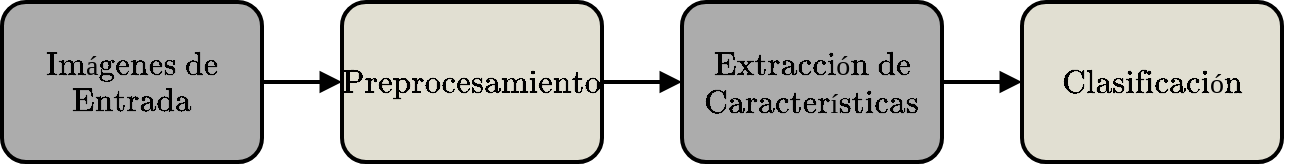 <mxfile version="26.1.0">
  <diagram name="Page-1" id="bIes6_ukVuZWeVdDMZBp">
    <mxGraphModel dx="1233" dy="400" grid="1" gridSize="10" guides="1" tooltips="1" connect="1" arrows="1" fold="1" page="1" pageScale="1" pageWidth="500" pageHeight="500" math="1" shadow="0">
      <root>
        <mxCell id="0" />
        <mxCell id="1" parent="0" />
        <mxCell id="90_ij9PBLQ9bhybGQrYb-5" value="" style="edgeStyle=orthogonalEdgeStyle;rounded=0;orthogonalLoop=1;jettySize=auto;html=1;strokeWidth=2;strokeColor=#000000;endArrow=block;endFill=1;" parent="1" source="90_ij9PBLQ9bhybGQrYb-1" target="90_ij9PBLQ9bhybGQrYb-2" edge="1">
          <mxGeometry relative="1" as="geometry" />
        </mxCell>
        <mxCell id="90_ij9PBLQ9bhybGQrYb-1" value="" style="rounded=1;whiteSpace=wrap;html=1;fillColor=#ACACAC;strokeColor=#000000;strokeWidth=2;" parent="1" vertex="1">
          <mxGeometry x="-170" y="10" width="130" height="80" as="geometry" />
        </mxCell>
        <mxCell id="90_ij9PBLQ9bhybGQrYb-6" value="" style="edgeStyle=orthogonalEdgeStyle;rounded=0;orthogonalLoop=1;jettySize=auto;html=1;strokeWidth=2;strokeColor=#000000;endArrow=block;endFill=1;" parent="1" source="90_ij9PBLQ9bhybGQrYb-2" target="90_ij9PBLQ9bhybGQrYb-3" edge="1">
          <mxGeometry relative="1" as="geometry" />
        </mxCell>
        <mxCell id="90_ij9PBLQ9bhybGQrYb-2" value="&lt;font style=&quot;font-size: 14px;&quot;&gt;$$\text{Preprocesamiento}$$&lt;/font&gt;" style="rounded=1;whiteSpace=wrap;html=1;fillColor=#E1DFD2;strokeColor=#000000;strokeWidth=2;" parent="1" vertex="1">
          <mxGeometry y="10" width="130" height="80" as="geometry" />
        </mxCell>
        <mxCell id="90_ij9PBLQ9bhybGQrYb-7" value="" style="edgeStyle=orthogonalEdgeStyle;rounded=0;orthogonalLoop=1;jettySize=auto;html=1;strokeWidth=2;strokeColor=#000000;endArrow=block;endFill=1;" parent="1" source="90_ij9PBLQ9bhybGQrYb-3" target="90_ij9PBLQ9bhybGQrYb-4" edge="1">
          <mxGeometry relative="1" as="geometry" />
        </mxCell>
        <mxCell id="90_ij9PBLQ9bhybGQrYb-3" value="" style="rounded=1;whiteSpace=wrap;html=1;fillColor=#ACACAC;strokeColor=#000000;strokeWidth=2;" parent="1" vertex="1">
          <mxGeometry x="170" y="10" width="130" height="80" as="geometry" />
        </mxCell>
        <mxCell id="90_ij9PBLQ9bhybGQrYb-4" value="&lt;font style=&quot;font-size: 14px;&quot;&gt;$$\text{Clasificación}$$&lt;/font&gt;" style="rounded=1;whiteSpace=wrap;html=1;fillColor=#E1DFD2;strokeColor=#000000;strokeWidth=2;" parent="1" vertex="1">
          <mxGeometry x="340" y="10" width="130" height="80" as="geometry" />
        </mxCell>
        <mxCell id="riMv3vo3rsj0SdCclo5Q-1" value="&lt;font style=&quot;font-size: 14px;&quot;&gt;$$\text{Extracción de}$$&lt;/font&gt;" style="text;html=1;align=center;verticalAlign=middle;whiteSpace=wrap;rounded=0;" parent="1" vertex="1">
          <mxGeometry x="205" y="26" width="60" height="30" as="geometry" />
        </mxCell>
        <mxCell id="riMv3vo3rsj0SdCclo5Q-2" value="&lt;font style=&quot;font-size: 14px;&quot;&gt;$$\text{Características}$$&lt;/font&gt;" style="text;html=1;align=center;verticalAlign=middle;whiteSpace=wrap;rounded=0;" parent="1" vertex="1">
          <mxGeometry x="205" y="45" width="60" height="30" as="geometry" />
        </mxCell>
        <mxCell id="riMv3vo3rsj0SdCclo5Q-3" value="&lt;font style=&quot;font-size: 14px;&quot;&gt;$$\text{Entrada}$$&lt;/font&gt;" style="text;html=1;align=center;verticalAlign=middle;whiteSpace=wrap;rounded=0;" parent="1" vertex="1">
          <mxGeometry x="-135" y="45" width="60" height="30" as="geometry" />
        </mxCell>
        <mxCell id="riMv3vo3rsj0SdCclo5Q-4" value="&lt;font style=&quot;font-size: 14px;&quot;&gt;$$\text{Imágenes de}$$&lt;/font&gt;" style="text;html=1;align=center;verticalAlign=middle;whiteSpace=wrap;rounded=0;" parent="1" vertex="1">
          <mxGeometry x="-135" y="26" width="60" height="30" as="geometry" />
        </mxCell>
      </root>
    </mxGraphModel>
  </diagram>
</mxfile>
